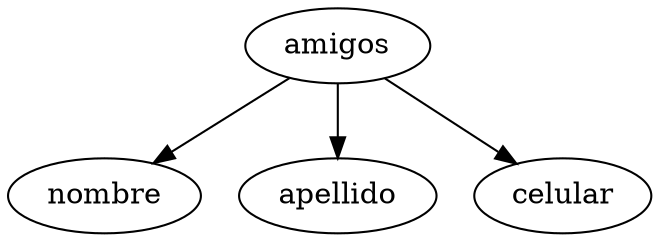 digraph ArbolBinario {
amigosnombre[id="amigosnombre", label="nombre"];
amigosapellido[id="amigosapellido", label="apellido"];
amigoscelular[id="amigoscelular", label="celular"];
amigos->amigosnombre;
amigos->amigosapellido;
amigos->amigoscelular;
}

